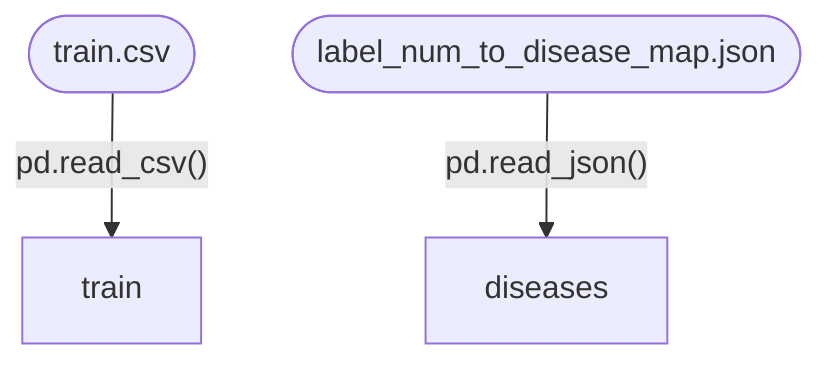 flowchart TD
    A1(["train.csv"]):::dataSource -->|"pd.read_csv()"| B1["train"]
    A2(["label_num_to_disease_map.json"]):::dataSource -->|"pd.read_json()"| B2["diseases"]